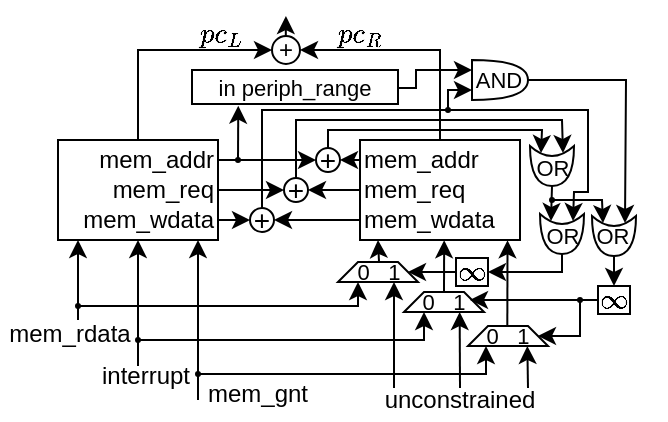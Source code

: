 <mxfile version="27.0.9">
  <diagram name="Page-1" id="uXslXqzxeof80ooJVnR5">
    <mxGraphModel dx="1246" dy="1485" grid="1" gridSize="10" guides="1" tooltips="1" connect="1" arrows="1" fold="1" page="1" pageScale="1" pageWidth="827" pageHeight="1169" math="1" shadow="0">
      <root>
        <mxCell id="0" />
        <mxCell id="1" parent="0" />
        <mxCell id="y_eT4wmRkjMdvx0cKuVC-12" value="+" style="ellipse;whiteSpace=wrap;html=1;aspect=fixed;" parent="1" vertex="1">
          <mxGeometry x="122" y="-12" width="14" height="14" as="geometry" />
        </mxCell>
        <mxCell id="y_eT4wmRkjMdvx0cKuVC-13" value="" style="endArrow=classic;html=1;rounded=0;entryX=0;entryY=0.5;entryDx=0;entryDy=0;exitX=0.5;exitY=0;exitDx=0;exitDy=0;" parent="1" source="yURfG57xcYRF41rsmX7A-30" target="y_eT4wmRkjMdvx0cKuVC-12" edge="1">
          <mxGeometry width="50" height="50" relative="1" as="geometry">
            <mxPoint x="91" y="17" as="sourcePoint" />
            <mxPoint x="158" y="-3" as="targetPoint" />
            <Array as="points">
              <mxPoint x="55" y="-5" />
            </Array>
          </mxGeometry>
        </mxCell>
        <mxCell id="y_eT4wmRkjMdvx0cKuVC-14" value="" style="endArrow=classic;html=1;rounded=0;entryX=1;entryY=0.5;entryDx=0;entryDy=0;" parent="1" target="y_eT4wmRkjMdvx0cKuVC-12" edge="1">
          <mxGeometry width="50" height="50" relative="1" as="geometry">
            <mxPoint x="206" y="40" as="sourcePoint" />
            <mxPoint x="141" y="7" as="targetPoint" />
            <Array as="points">
              <mxPoint x="206" y="20" />
              <mxPoint x="206" y="-5" />
              <mxPoint x="193" y="-5" />
            </Array>
          </mxGeometry>
        </mxCell>
        <mxCell id="y_eT4wmRkjMdvx0cKuVC-16" value="" style="endArrow=classic;html=1;rounded=0;" parent="1" edge="1">
          <mxGeometry width="50" height="50" relative="1" as="geometry">
            <mxPoint x="128.9" y="-12" as="sourcePoint" />
            <mxPoint x="128.96" y="-22" as="targetPoint" />
          </mxGeometry>
        </mxCell>
        <mxCell id="y_eT4wmRkjMdvx0cKuVC-25" value="$$pc_L$$" style="text;html=1;align=center;verticalAlign=middle;whiteSpace=wrap;rounded=0;" parent="1" vertex="1">
          <mxGeometry x="87" y="-20" width="20" height="13" as="geometry" />
        </mxCell>
        <mxCell id="y_eT4wmRkjMdvx0cKuVC-26" value="$$pc_R$$" style="text;html=1;align=center;verticalAlign=middle;whiteSpace=wrap;rounded=0;" parent="1" vertex="1">
          <mxGeometry x="156" y="-20" width="20" height="13" as="geometry" />
        </mxCell>
        <mxCell id="yURfG57xcYRF41rsmX7A-2" value="" style="rounded=0;whiteSpace=wrap;html=1;" parent="1" vertex="1">
          <mxGeometry x="15" y="40" width="80" height="50" as="geometry" />
        </mxCell>
        <mxCell id="yURfG57xcYRF41rsmX7A-4" value="" style="endArrow=classic;html=1;rounded=0;entryX=0.25;entryY=1;entryDx=0;entryDy=0;" parent="1" edge="1">
          <mxGeometry width="50" height="50" relative="1" as="geometry">
            <mxPoint x="25" y="130" as="sourcePoint" />
            <mxPoint x="25" y="90" as="targetPoint" />
          </mxGeometry>
        </mxCell>
        <mxCell id="yURfG57xcYRF41rsmX7A-5" value="" style="rounded=0;whiteSpace=wrap;html=1;" parent="1" vertex="1">
          <mxGeometry x="166" y="40" width="80" height="50" as="geometry" />
        </mxCell>
        <mxCell id="yURfG57xcYRF41rsmX7A-7" value="mem_rdata" style="text;html=1;align=center;verticalAlign=middle;whiteSpace=wrap;rounded=0;" parent="1" vertex="1">
          <mxGeometry x="-14" y="128" width="70" height="18" as="geometry" />
        </mxCell>
        <mxCell id="yURfG57xcYRF41rsmX7A-12" value="" style="endArrow=classic;html=1;rounded=0;entryX=0.25;entryY=1;entryDx=0;entryDy=0;" parent="1" target="gvCiqMcnpfcGYAjsrZoF-2" edge="1">
          <mxGeometry width="50" height="50" relative="1" as="geometry">
            <mxPoint x="25" y="123" as="sourcePoint" />
            <mxPoint x="140" y="107" as="targetPoint" />
            <Array as="points">
              <mxPoint x="165" y="123" />
            </Array>
          </mxGeometry>
        </mxCell>
        <mxCell id="yURfG57xcYRF41rsmX7A-13" value="" style="endArrow=classic;html=1;rounded=0;exitX=0.5;exitY=0;exitDx=0;exitDy=0;" parent="1" edge="1">
          <mxGeometry width="50" height="50" relative="1" as="geometry">
            <mxPoint x="175.5" y="101" as="sourcePoint" />
            <mxPoint x="175" y="90" as="targetPoint" />
            <Array as="points" />
          </mxGeometry>
        </mxCell>
        <mxCell id="yURfG57xcYRF41rsmX7A-15" value="" style="endArrow=classic;html=1;rounded=0;entryX=0.625;entryY=1;entryDx=0;entryDy=0;entryPerimeter=0;" parent="1" edge="1">
          <mxGeometry width="50" height="50" relative="1" as="geometry">
            <mxPoint x="55" y="153" as="sourcePoint" />
            <mxPoint x="55" y="90" as="targetPoint" />
          </mxGeometry>
        </mxCell>
        <mxCell id="yURfG57xcYRF41rsmX7A-17" value="interrupt" style="text;html=1;align=center;verticalAlign=middle;whiteSpace=wrap;rounded=0;" parent="1" vertex="1">
          <mxGeometry x="32" y="150" width="54" height="15" as="geometry" />
        </mxCell>
        <mxCell id="yURfG57xcYRF41rsmX7A-18" value="" style="endArrow=classic;html=1;rounded=0;entryX=0.25;entryY=1;entryDx=0;entryDy=0;" parent="1" target="gvCiqMcnpfcGYAjsrZoF-5" edge="1">
          <mxGeometry width="50" height="50" relative="1" as="geometry">
            <mxPoint x="55" y="140" as="sourcePoint" />
            <mxPoint x="140" y="120" as="targetPoint" />
            <Array as="points">
              <mxPoint x="198" y="140" />
            </Array>
          </mxGeometry>
        </mxCell>
        <mxCell id="yURfG57xcYRF41rsmX7A-21" value="" style="endArrow=classic;html=1;rounded=0;entryX=0.25;entryY=1;entryDx=0;entryDy=0;" parent="1" edge="1">
          <mxGeometry width="50" height="50" relative="1" as="geometry">
            <mxPoint x="85" y="170" as="sourcePoint" />
            <mxPoint x="85" y="90" as="targetPoint" />
          </mxGeometry>
        </mxCell>
        <mxCell id="yURfG57xcYRF41rsmX7A-24" value="" style="endArrow=classic;html=1;rounded=0;exitX=0.5;exitY=0;exitDx=0;exitDy=0;entryX=0.526;entryY=1.007;entryDx=0;entryDy=0;entryPerimeter=0;" parent="1" source="gvCiqMcnpfcGYAjsrZoF-5" target="yURfG57xcYRF41rsmX7A-34" edge="1">
          <mxGeometry width="50" height="50" relative="1" as="geometry">
            <mxPoint x="206" y="113" as="sourcePoint" />
            <mxPoint x="186" y="90" as="targetPoint" />
            <Array as="points" />
          </mxGeometry>
        </mxCell>
        <mxCell id="yURfG57xcYRF41rsmX7A-25" value="" style="endArrow=classic;html=1;rounded=0;entryX=0.922;entryY=1.007;entryDx=0;entryDy=0;entryPerimeter=0;exitX=0.49;exitY=0.111;exitDx=0;exitDy=0;exitPerimeter=0;" parent="1" source="gvCiqMcnpfcGYAjsrZoF-17" target="yURfG57xcYRF41rsmX7A-34" edge="1">
          <mxGeometry width="50" height="50" relative="1" as="geometry">
            <mxPoint x="236" y="125" as="sourcePoint" />
            <mxPoint x="216" y="90" as="targetPoint" />
            <Array as="points" />
          </mxGeometry>
        </mxCell>
        <mxCell id="yURfG57xcYRF41rsmX7A-29" value="mem_req" style="text;html=1;align=right;verticalAlign=middle;whiteSpace=wrap;rounded=0;" parent="1" vertex="1">
          <mxGeometry x="15" y="55" width="80" height="20" as="geometry" />
        </mxCell>
        <mxCell id="yURfG57xcYRF41rsmX7A-30" value="mem_addr" style="text;html=1;align=right;verticalAlign=middle;whiteSpace=wrap;rounded=0;" parent="1" vertex="1">
          <mxGeometry x="15" y="40" width="80" height="20" as="geometry" />
        </mxCell>
        <mxCell id="yURfG57xcYRF41rsmX7A-31" value="mem_wdata" style="text;html=1;align=right;verticalAlign=middle;whiteSpace=wrap;rounded=0;" parent="1" vertex="1">
          <mxGeometry x="15" y="70" width="80" height="20" as="geometry" />
        </mxCell>
        <mxCell id="yURfG57xcYRF41rsmX7A-32" value="mem_req" style="text;html=1;align=left;verticalAlign=middle;whiteSpace=wrap;rounded=0;" parent="1" vertex="1">
          <mxGeometry x="166" y="55" width="80" height="20" as="geometry" />
        </mxCell>
        <mxCell id="yURfG57xcYRF41rsmX7A-33" value="mem_addr" style="text;html=1;align=left;verticalAlign=middle;whiteSpace=wrap;rounded=0;" parent="1" vertex="1">
          <mxGeometry x="166" y="40" width="80" height="20" as="geometry" />
        </mxCell>
        <mxCell id="yURfG57xcYRF41rsmX7A-34" value="mem_wdata" style="text;html=1;align=left;verticalAlign=middle;whiteSpace=wrap;rounded=0;" parent="1" vertex="1">
          <mxGeometry x="166" y="70" width="80" height="20" as="geometry" />
        </mxCell>
        <mxCell id="yURfG57xcYRF41rsmX7A-40" value="&lt;font style=&quot;font-size: 14px;&quot;&gt;+&lt;/font&gt;" style="ellipse;whiteSpace=wrap;html=1;aspect=fixed;" parent="1" vertex="1">
          <mxGeometry x="111" y="74" width="12" height="12" as="geometry" />
        </mxCell>
        <mxCell id="yURfG57xcYRF41rsmX7A-41" value="&lt;font style=&quot;font-size: 14px;&quot;&gt;+&lt;/font&gt;" style="ellipse;whiteSpace=wrap;html=1;aspect=fixed;" parent="1" vertex="1">
          <mxGeometry x="128" y="59" width="12" height="12" as="geometry" />
        </mxCell>
        <mxCell id="yURfG57xcYRF41rsmX7A-42" value="&lt;font style=&quot;font-size: 14px;&quot;&gt;+&lt;/font&gt;" style="ellipse;whiteSpace=wrap;html=1;aspect=fixed;" parent="1" vertex="1">
          <mxGeometry x="144" y="44" width="12" height="12" as="geometry" />
        </mxCell>
        <mxCell id="yURfG57xcYRF41rsmX7A-43" value="" style="endArrow=classic;html=1;rounded=0;exitX=1;exitY=0.5;exitDx=0;exitDy=0;entryX=0;entryY=0.5;entryDx=0;entryDy=0;" parent="1" source="yURfG57xcYRF41rsmX7A-31" target="yURfG57xcYRF41rsmX7A-40" edge="1">
          <mxGeometry width="50" height="50" relative="1" as="geometry">
            <mxPoint x="115" y="90" as="sourcePoint" />
            <mxPoint x="104" y="80" as="targetPoint" />
          </mxGeometry>
        </mxCell>
        <mxCell id="yURfG57xcYRF41rsmX7A-44" value="" style="endArrow=classic;html=1;rounded=0;entryX=1;entryY=0.5;entryDx=0;entryDy=0;exitX=0;exitY=0.5;exitDx=0;exitDy=0;" parent="1" source="yURfG57xcYRF41rsmX7A-32" target="yURfG57xcYRF41rsmX7A-41" edge="1">
          <mxGeometry width="50" height="50" relative="1" as="geometry">
            <mxPoint x="120" y="90" as="sourcePoint" />
            <mxPoint x="170" y="40" as="targetPoint" />
          </mxGeometry>
        </mxCell>
        <mxCell id="yURfG57xcYRF41rsmX7A-45" value="" style="endArrow=classic;html=1;rounded=0;entryX=1;entryY=0.5;entryDx=0;entryDy=0;exitX=0;exitY=0.5;exitDx=0;exitDy=0;" parent="1" source="yURfG57xcYRF41rsmX7A-33" target="yURfG57xcYRF41rsmX7A-42" edge="1">
          <mxGeometry width="50" height="50" relative="1" as="geometry">
            <mxPoint x="100" y="90" as="sourcePoint" />
            <mxPoint x="150" y="40" as="targetPoint" />
          </mxGeometry>
        </mxCell>
        <mxCell id="yURfG57xcYRF41rsmX7A-46" value="" style="endArrow=classic;html=1;rounded=0;entryX=1;entryY=0.5;entryDx=0;entryDy=0;exitX=0;exitY=0.5;exitDx=0;exitDy=0;" parent="1" source="yURfG57xcYRF41rsmX7A-34" target="yURfG57xcYRF41rsmX7A-40" edge="1">
          <mxGeometry width="50" height="50" relative="1" as="geometry">
            <mxPoint x="100" y="90" as="sourcePoint" />
            <mxPoint x="150" y="40" as="targetPoint" />
          </mxGeometry>
        </mxCell>
        <mxCell id="yURfG57xcYRF41rsmX7A-47" value="" style="endArrow=classic;html=1;rounded=0;exitX=1;exitY=0.5;exitDx=0;exitDy=0;entryX=0;entryY=0.5;entryDx=0;entryDy=0;" parent="1" source="yURfG57xcYRF41rsmX7A-30" target="yURfG57xcYRF41rsmX7A-42" edge="1">
          <mxGeometry width="50" height="50" relative="1" as="geometry">
            <mxPoint x="100" y="90" as="sourcePoint" />
            <mxPoint x="150" y="40" as="targetPoint" />
          </mxGeometry>
        </mxCell>
        <mxCell id="yURfG57xcYRF41rsmX7A-51" value="" style="endArrow=classic;html=1;rounded=0;entryX=0;entryY=0.5;entryDx=0;entryDy=0;exitX=1;exitY=0.5;exitDx=0;exitDy=0;" parent="1" source="yURfG57xcYRF41rsmX7A-29" target="yURfG57xcYRF41rsmX7A-41" edge="1">
          <mxGeometry width="50" height="50" relative="1" as="geometry">
            <mxPoint x="140" y="90" as="sourcePoint" />
            <mxPoint x="190" y="40" as="targetPoint" />
          </mxGeometry>
        </mxCell>
        <mxCell id="yURfG57xcYRF41rsmX7A-55" value="" style="endArrow=classic;html=1;rounded=0;entryX=0.175;entryY=0.25;entryDx=0;entryDy=0;entryPerimeter=0;exitX=0.5;exitY=0;exitDx=0;exitDy=0;" parent="1" source="yURfG57xcYRF41rsmX7A-40" target="wwnYc5A1nhrkh_v58zpU-23" edge="1">
          <mxGeometry width="50" height="50" relative="1" as="geometry">
            <mxPoint x="160" y="100" as="sourcePoint" />
            <mxPoint x="286.5" y="43.5" as="targetPoint" />
            <Array as="points">
              <mxPoint x="117" y="25" />
              <mxPoint x="280" y="25" />
              <mxPoint x="280" y="66" />
              <mxPoint x="273" y="66" />
            </Array>
          </mxGeometry>
        </mxCell>
        <mxCell id="yURfG57xcYRF41rsmX7A-56" value="" style="endArrow=classic;html=1;rounded=0;exitX=0.5;exitY=0;exitDx=0;exitDy=0;entryX=0.175;entryY=0.25;entryDx=0;entryDy=0;entryPerimeter=0;" parent="1" source="yURfG57xcYRF41rsmX7A-41" target="wwnYc5A1nhrkh_v58zpU-20" edge="1">
          <mxGeometry width="50" height="50" relative="1" as="geometry">
            <mxPoint x="160" y="100" as="sourcePoint" />
            <mxPoint x="273.5" y="43.5" as="targetPoint" />
            <Array as="points">
              <mxPoint x="134" y="30" />
              <mxPoint x="267" y="30" />
            </Array>
          </mxGeometry>
        </mxCell>
        <mxCell id="yURfG57xcYRF41rsmX7A-64" value="" style="endArrow=classic;html=1;rounded=0;" parent="1" edge="1">
          <mxGeometry width="50" height="50" relative="1" as="geometry">
            <mxPoint x="260" y="60" as="sourcePoint" />
            <mxPoint x="260" y="60" as="targetPoint" />
          </mxGeometry>
        </mxCell>
        <mxCell id="yURfG57xcYRF41rsmX7A-75" value="mem_gnt" style="text;html=1;align=center;verticalAlign=middle;whiteSpace=wrap;rounded=0;" parent="1" vertex="1">
          <mxGeometry x="85" y="157" width="60" height="20" as="geometry" />
        </mxCell>
        <mxCell id="gvCiqMcnpfcGYAjsrZoF-2" value="" style="shape=trapezoid;perimeter=trapezoidPerimeter;whiteSpace=wrap;html=1;fixedSize=1;size=10;" parent="1" vertex="1">
          <mxGeometry x="155" y="101" width="40" height="10" as="geometry" />
        </mxCell>
        <mxCell id="gvCiqMcnpfcGYAjsrZoF-5" value="" style="shape=trapezoid;perimeter=trapezoidPerimeter;whiteSpace=wrap;html=1;fixedSize=1;size=10;" parent="1" vertex="1">
          <mxGeometry x="188" y="116" width="40" height="10" as="geometry" />
        </mxCell>
        <mxCell id="gvCiqMcnpfcGYAjsrZoF-6" value="" style="shape=trapezoid;perimeter=trapezoidPerimeter;whiteSpace=wrap;html=1;fixedSize=1;size=10;" parent="1" vertex="1">
          <mxGeometry x="220" y="133" width="40" height="10" as="geometry" />
        </mxCell>
        <mxCell id="gvCiqMcnpfcGYAjsrZoF-9" value="" style="endArrow=classic;html=1;rounded=0;entryX=0.75;entryY=1;entryDx=0;entryDy=0;" parent="1" edge="1">
          <mxGeometry width="50" height="50" relative="1" as="geometry">
            <mxPoint x="183" y="164" as="sourcePoint" />
            <mxPoint x="183" y="111" as="targetPoint" />
          </mxGeometry>
        </mxCell>
        <mxCell id="gvCiqMcnpfcGYAjsrZoF-10" value="" style="endArrow=classic;html=1;rounded=0;entryX=0.75;entryY=1;entryDx=0;entryDy=0;" parent="1" edge="1">
          <mxGeometry width="50" height="50" relative="1" as="geometry">
            <mxPoint x="216" y="164" as="sourcePoint" />
            <mxPoint x="215.83" y="126" as="targetPoint" />
          </mxGeometry>
        </mxCell>
        <mxCell id="gvCiqMcnpfcGYAjsrZoF-11" value="" style="endArrow=classic;html=1;rounded=0;entryX=0.75;entryY=1;entryDx=0;entryDy=0;" parent="1" edge="1">
          <mxGeometry width="50" height="50" relative="1" as="geometry">
            <mxPoint x="250" y="164" as="sourcePoint" />
            <mxPoint x="249.67" y="143" as="targetPoint" />
          </mxGeometry>
        </mxCell>
        <mxCell id="gvCiqMcnpfcGYAjsrZoF-14" value="unconstrained" style="text;html=1;align=center;verticalAlign=middle;whiteSpace=wrap;rounded=0;" parent="1" vertex="1">
          <mxGeometry x="186" y="160" width="60" height="20" as="geometry" />
        </mxCell>
        <mxCell id="gvCiqMcnpfcGYAjsrZoF-15" value="&lt;font style=&quot;font-size: 11px;&quot;&gt;0&amp;nbsp; &amp;nbsp;1&lt;/font&gt;" style="text;html=1;align=center;verticalAlign=middle;whiteSpace=wrap;rounded=0;" parent="1" vertex="1">
          <mxGeometry x="160.5" y="102" width="29" height="8" as="geometry" />
        </mxCell>
        <mxCell id="gvCiqMcnpfcGYAjsrZoF-16" value="&lt;font style=&quot;font-size: 11px;&quot;&gt;0&amp;nbsp; &amp;nbsp;1&lt;/font&gt;" style="text;html=1;align=center;verticalAlign=middle;whiteSpace=wrap;rounded=0;" parent="1" vertex="1">
          <mxGeometry x="191" y="116" width="34" height="10" as="geometry" />
        </mxCell>
        <mxCell id="gvCiqMcnpfcGYAjsrZoF-17" value="&lt;font style=&quot;font-size: 11px;&quot;&gt;0&amp;nbsp; &amp;nbsp;1&lt;/font&gt;" style="text;html=1;align=center;verticalAlign=middle;whiteSpace=wrap;rounded=0;" parent="1" vertex="1">
          <mxGeometry x="223" y="132" width="34" height="12" as="geometry" />
        </mxCell>
        <mxCell id="Cuzo3y2Mb3g4U55KmJzW-5" value="" style="endArrow=classic;html=1;rounded=0;entryX=0.25;entryY=1;entryDx=0;entryDy=0;" parent="1" edge="1">
          <mxGeometry width="50" height="50" relative="1" as="geometry">
            <mxPoint x="85" y="157" as="sourcePoint" />
            <mxPoint x="229" y="143" as="targetPoint" />
            <Array as="points">
              <mxPoint x="229" y="157" />
            </Array>
          </mxGeometry>
        </mxCell>
        <mxCell id="Cuzo3y2Mb3g4U55KmJzW-8" value="" style="ellipse;whiteSpace=wrap;html=1;aspect=fixed;fillColor=#000000;" parent="1" vertex="1">
          <mxGeometry x="24" y="122" width="2" height="2" as="geometry" />
        </mxCell>
        <mxCell id="Cuzo3y2Mb3g4U55KmJzW-9" value="" style="ellipse;whiteSpace=wrap;html=1;aspect=fixed;fillColor=#000000;" parent="1" vertex="1">
          <mxGeometry x="54" y="139" width="2" height="2" as="geometry" />
        </mxCell>
        <mxCell id="Cuzo3y2Mb3g4U55KmJzW-10" value="" style="ellipse;whiteSpace=wrap;html=1;aspect=fixed;fillColor=#000000;" parent="1" vertex="1">
          <mxGeometry x="84" y="156" width="2" height="2" as="geometry" />
        </mxCell>
        <mxCell id="wwnYc5A1nhrkh_v58zpU-2" value="&lt;font style=&quot;font-size: 11px;&quot;&gt;in periph_range&lt;/font&gt;" style="rounded=0;whiteSpace=wrap;html=1;" vertex="1" parent="1">
          <mxGeometry x="82" y="5" width="103" height="17" as="geometry" />
        </mxCell>
        <mxCell id="wwnYc5A1nhrkh_v58zpU-3" value="" style="endArrow=classic;html=1;rounded=0;entryX=0.176;entryY=1.049;entryDx=0;entryDy=0;entryPerimeter=0;" edge="1" parent="1">
          <mxGeometry width="50" height="50" relative="1" as="geometry">
            <mxPoint x="105" y="50" as="sourcePoint" />
            <mxPoint x="105.128" y="22.833" as="targetPoint" />
          </mxGeometry>
        </mxCell>
        <mxCell id="wwnYc5A1nhrkh_v58zpU-5" value="" style="shape=or;whiteSpace=wrap;html=1;" vertex="1" parent="1">
          <mxGeometry x="222" width="28" height="20" as="geometry" />
        </mxCell>
        <mxCell id="wwnYc5A1nhrkh_v58zpU-6" value="" style="endArrow=classic;html=1;rounded=0;entryX=0;entryY=0.25;entryDx=0;entryDy=0;entryPerimeter=0;" edge="1" parent="1" target="wwnYc5A1nhrkh_v58zpU-5">
          <mxGeometry width="50" height="50" relative="1" as="geometry">
            <mxPoint x="185" y="14" as="sourcePoint" />
            <mxPoint x="260" y="10" as="targetPoint" />
            <Array as="points">
              <mxPoint x="194" y="14" />
              <mxPoint x="194" y="5" />
            </Array>
          </mxGeometry>
        </mxCell>
        <mxCell id="wwnYc5A1nhrkh_v58zpU-7" value="" style="endArrow=classic;html=1;rounded=0;" edge="1" parent="1">
          <mxGeometry width="50" height="50" relative="1" as="geometry">
            <mxPoint x="243" y="11" as="sourcePoint" />
            <mxPoint x="243" y="11" as="targetPoint" />
          </mxGeometry>
        </mxCell>
        <mxCell id="wwnYc5A1nhrkh_v58zpU-8" value="" style="ellipse;whiteSpace=wrap;html=1;aspect=fixed;fillColor=#000000;" vertex="1" parent="1">
          <mxGeometry x="209" y="24" width="2" height="2" as="geometry" />
        </mxCell>
        <mxCell id="wwnYc5A1nhrkh_v58zpU-9" value="" style="endArrow=classic;html=1;rounded=0;entryX=0;entryY=0.75;entryDx=0;entryDy=0;entryPerimeter=0;" edge="1" parent="1" target="wwnYc5A1nhrkh_v58zpU-5">
          <mxGeometry width="50" height="50" relative="1" as="geometry">
            <mxPoint x="210" y="25" as="sourcePoint" />
            <mxPoint x="220" y="-10" as="targetPoint" />
            <Array as="points">
              <mxPoint x="210" y="15" />
            </Array>
          </mxGeometry>
        </mxCell>
        <mxCell id="wwnYc5A1nhrkh_v58zpU-12" value="&lt;font style=&quot;font-size: 11px;&quot;&gt;AND&lt;/font&gt;" style="text;html=1;align=center;verticalAlign=middle;whiteSpace=wrap;rounded=0;" vertex="1" parent="1">
          <mxGeometry x="228" width="15" height="20" as="geometry" />
        </mxCell>
        <mxCell id="wwnYc5A1nhrkh_v58zpU-15" value="$$\infty$$" style="rounded=0;whiteSpace=wrap;html=1;" vertex="1" parent="1">
          <mxGeometry x="214" y="99" width="16" height="14" as="geometry" />
        </mxCell>
        <mxCell id="wwnYc5A1nhrkh_v58zpU-17" value="" style="ellipse;whiteSpace=wrap;html=1;aspect=fixed;fillColor=#000000;" vertex="1" parent="1">
          <mxGeometry x="261" y="69" width="2" height="2" as="geometry" />
        </mxCell>
        <mxCell id="wwnYc5A1nhrkh_v58zpU-18" value="" style="ellipse;whiteSpace=wrap;html=1;aspect=fixed;fillColor=#000000;" vertex="1" parent="1">
          <mxGeometry x="104" y="49" width="2" height="2" as="geometry" />
        </mxCell>
        <mxCell id="wwnYc5A1nhrkh_v58zpU-20" value="" style="shape=xor;whiteSpace=wrap;html=1;rotation=90;" vertex="1" parent="1">
          <mxGeometry x="252" y="42" width="20" height="22" as="geometry" />
        </mxCell>
        <mxCell id="wwnYc5A1nhrkh_v58zpU-22" value="" style="endArrow=classic;html=1;rounded=0;exitX=0.5;exitY=0;exitDx=0;exitDy=0;entryX=0.175;entryY=0.75;entryDx=0;entryDy=0;entryPerimeter=0;" edge="1" parent="1" source="yURfG57xcYRF41rsmX7A-42" target="wwnYc5A1nhrkh_v58zpU-20">
          <mxGeometry width="50" height="50" relative="1" as="geometry">
            <mxPoint x="190" y="80" as="sourcePoint" />
            <mxPoint x="240" y="30" as="targetPoint" />
            <Array as="points">
              <mxPoint x="150" y="35" />
              <mxPoint x="257" y="35" />
            </Array>
          </mxGeometry>
        </mxCell>
        <mxCell id="wwnYc5A1nhrkh_v58zpU-23" value="" style="shape=xor;whiteSpace=wrap;html=1;rotation=90;" vertex="1" parent="1">
          <mxGeometry x="257" y="76" width="20" height="22" as="geometry" />
        </mxCell>
        <mxCell id="wwnYc5A1nhrkh_v58zpU-24" value="" style="shape=xor;whiteSpace=wrap;html=1;rotation=90;" vertex="1" parent="1">
          <mxGeometry x="283" y="77" width="20" height="22" as="geometry" />
        </mxCell>
        <mxCell id="wwnYc5A1nhrkh_v58zpU-25" value="" style="endArrow=classic;html=1;rounded=0;exitX=1;exitY=0.5;exitDx=0;exitDy=0;exitPerimeter=0;entryX=0.175;entryY=0.75;entryDx=0;entryDy=0;entryPerimeter=0;" edge="1" parent="1" source="wwnYc5A1nhrkh_v58zpU-20" target="wwnYc5A1nhrkh_v58zpU-23">
          <mxGeometry width="50" height="50" relative="1" as="geometry">
            <mxPoint x="240" y="90" as="sourcePoint" />
            <mxPoint x="290" y="40" as="targetPoint" />
          </mxGeometry>
        </mxCell>
        <mxCell id="wwnYc5A1nhrkh_v58zpU-26" value="" style="endArrow=classic;html=1;rounded=0;entryX=0.175;entryY=0.75;entryDx=0;entryDy=0;entryPerimeter=0;" edge="1" parent="1" target="wwnYc5A1nhrkh_v58zpU-24">
          <mxGeometry width="50" height="50" relative="1" as="geometry">
            <mxPoint x="262" y="70" as="sourcePoint" />
            <mxPoint x="290" y="40" as="targetPoint" />
            <Array as="points">
              <mxPoint x="287" y="70" />
            </Array>
          </mxGeometry>
        </mxCell>
        <mxCell id="wwnYc5A1nhrkh_v58zpU-27" value="" style="endArrow=classic;html=1;rounded=0;entryX=0.175;entryY=0.25;entryDx=0;entryDy=0;entryPerimeter=0;exitX=1;exitY=0.5;exitDx=0;exitDy=0;exitPerimeter=0;" edge="1" parent="1" source="wwnYc5A1nhrkh_v58zpU-5" target="wwnYc5A1nhrkh_v58zpU-24">
          <mxGeometry width="50" height="50" relative="1" as="geometry">
            <mxPoint x="250" y="80" as="sourcePoint" />
            <mxPoint x="300" y="30" as="targetPoint" />
            <Array as="points">
              <mxPoint x="299" y="10" />
            </Array>
          </mxGeometry>
        </mxCell>
        <mxCell id="wwnYc5A1nhrkh_v58zpU-28" value="" style="endArrow=classic;html=1;rounded=0;entryX=1;entryY=0.5;entryDx=0;entryDy=0;exitX=0;exitY=0.5;exitDx=0;exitDy=0;" edge="1" parent="1" source="wwnYc5A1nhrkh_v58zpU-15" target="gvCiqMcnpfcGYAjsrZoF-2">
          <mxGeometry width="50" height="50" relative="1" as="geometry">
            <mxPoint x="191" y="139.5" as="sourcePoint" />
            <mxPoint x="199" y="106.5" as="targetPoint" />
          </mxGeometry>
        </mxCell>
        <mxCell id="wwnYc5A1nhrkh_v58zpU-29" value="" style="endArrow=classic;html=1;rounded=0;entryX=1;entryY=0.5;entryDx=0;entryDy=0;exitX=1;exitY=0.5;exitDx=0;exitDy=0;exitPerimeter=0;" edge="1" parent="1" source="wwnYc5A1nhrkh_v58zpU-23" target="wwnYc5A1nhrkh_v58zpU-15">
          <mxGeometry width="50" height="50" relative="1" as="geometry">
            <mxPoint x="266" y="100" as="sourcePoint" />
            <mxPoint x="240" y="100" as="targetPoint" />
            <Array as="points">
              <mxPoint x="267" y="106" />
            </Array>
          </mxGeometry>
        </mxCell>
        <mxCell id="wwnYc5A1nhrkh_v58zpU-30" value="$$\infty$$" style="rounded=0;whiteSpace=wrap;html=1;" vertex="1" parent="1">
          <mxGeometry x="285" y="113" width="16" height="14" as="geometry" />
        </mxCell>
        <mxCell id="wwnYc5A1nhrkh_v58zpU-31" value="" style="endArrow=classic;html=1;rounded=0;exitX=1;exitY=0.5;exitDx=0;exitDy=0;exitPerimeter=0;entryX=0.5;entryY=0;entryDx=0;entryDy=0;" edge="1" parent="1" source="wwnYc5A1nhrkh_v58zpU-24" target="wwnYc5A1nhrkh_v58zpU-30">
          <mxGeometry width="50" height="50" relative="1" as="geometry">
            <mxPoint x="230" y="110" as="sourcePoint" />
            <mxPoint x="280" y="60" as="targetPoint" />
          </mxGeometry>
        </mxCell>
        <mxCell id="wwnYc5A1nhrkh_v58zpU-32" value="" style="endArrow=classic;html=1;rounded=0;exitX=0;exitY=0.5;exitDx=0;exitDy=0;" edge="1" parent="1" source="wwnYc5A1nhrkh_v58zpU-30">
          <mxGeometry width="50" height="50" relative="1" as="geometry">
            <mxPoint x="230" y="110" as="sourcePoint" />
            <mxPoint x="221" y="120" as="targetPoint" />
          </mxGeometry>
        </mxCell>
        <mxCell id="wwnYc5A1nhrkh_v58zpU-33" value="" style="ellipse;whiteSpace=wrap;html=1;aspect=fixed;fillColor=#000000;" vertex="1" parent="1">
          <mxGeometry x="275" y="119" width="2" height="2" as="geometry" />
        </mxCell>
        <mxCell id="wwnYc5A1nhrkh_v58zpU-35" value="" style="endArrow=classic;html=1;rounded=0;exitX=0.5;exitY=1;exitDx=0;exitDy=0;entryX=1;entryY=0.5;entryDx=0;entryDy=0;" edge="1" parent="1" source="wwnYc5A1nhrkh_v58zpU-33" target="gvCiqMcnpfcGYAjsrZoF-6">
          <mxGeometry width="50" height="50" relative="1" as="geometry">
            <mxPoint x="230" y="160" as="sourcePoint" />
            <mxPoint x="270" y="130" as="targetPoint" />
            <Array as="points">
              <mxPoint x="276" y="138" />
            </Array>
          </mxGeometry>
        </mxCell>
        <mxCell id="gvCiqMcnpfcGYAjsrZoF-13" value="&lt;font style=&quot;font-size: 11px;&quot;&gt;OR&lt;/font&gt;" style="text;html=1;align=center;verticalAlign=middle;whiteSpace=wrap;rounded=0;" parent="1" vertex="1">
          <mxGeometry x="254.5" y="48" width="15" height="12" as="geometry" />
        </mxCell>
        <mxCell id="wwnYc5A1nhrkh_v58zpU-37" value="&lt;font style=&quot;font-size: 11px;&quot;&gt;OR&lt;/font&gt;" style="text;html=1;align=center;verticalAlign=middle;whiteSpace=wrap;rounded=0;" vertex="1" parent="1">
          <mxGeometry x="259.5" y="82" width="15" height="12" as="geometry" />
        </mxCell>
        <mxCell id="wwnYc5A1nhrkh_v58zpU-38" value="&lt;font style=&quot;font-size: 11px;&quot;&gt;OR&lt;/font&gt;" style="text;html=1;align=center;verticalAlign=middle;whiteSpace=wrap;rounded=0;" vertex="1" parent="1">
          <mxGeometry x="285" y="82" width="15" height="12" as="geometry" />
        </mxCell>
      </root>
    </mxGraphModel>
  </diagram>
</mxfile>
